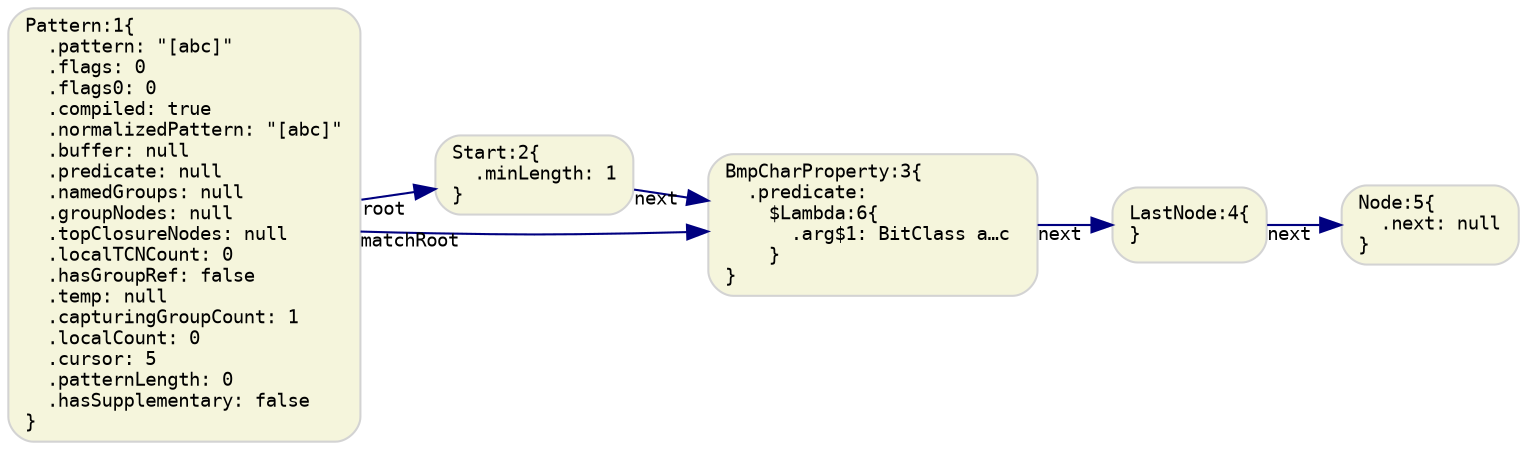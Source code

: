 digraph G {
  rankdir=LR;
  graph [fontname="Monospace", fontsize="11"]

  // default nodes
  node [fontname="Monospace", fontsize="9", shape="box", style="rounded,filled", color="LightGray", fillcolor="Beige"]
  1[ label="Pattern:1\{\l  .pattern: \"[abc]\"\l  .flags: 0\l  .flags0: 0\l  .compiled: true\l  .normalizedPattern: \"[abc]\"\l  .buffer: null\l  .predicate: null\l  .namedGroups: null\l  .groupNodes: null\l  .topClosureNodes: null\l  .localTCNCount: 0\l  .hasGroupRef: false\l  .temp: null\l  .capturingGroupCount: 1\l  .localCount: 0\l  .cursor: 5\l  .patternLength: 0\l  .hasSupplementary: false\l\}\l" ]
  2[ label="Start:2\{\l  .minLength: 1\l\}\l" ]
  3[ label="BmpCharProperty:3\{\l  .predicate:\l    $Lambda:6\{\l      .arg$1: BitClass a…c \l    \}\l\}\l" ]
  4[ label="LastNode:4\{\l\}\l" ]
  5[ label="Node:5\{\l  .next: null\l\}\l" ]

  // default edges
  edge [fontname="Monospace", fontsize="9", color="Navy"]
  4 -> 5 [ taillabel="next" ]
  3 -> 4 [ taillabel="next" ]
  2 -> 3 [ taillabel="next" ]
  1 -> 2 [ taillabel="root" ]
  1 -> 3 [ taillabel="matchRoot" ]
}
